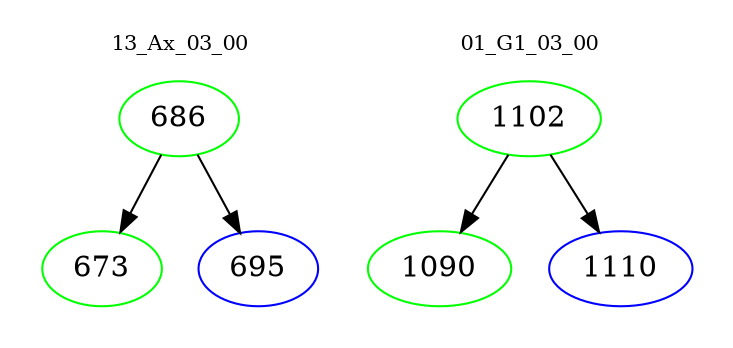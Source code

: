 digraph{
subgraph cluster_0 {
color = white
label = "13_Ax_03_00";
fontsize=10;
T0_686 [label="686", color="green"]
T0_686 -> T0_673 [color="black"]
T0_673 [label="673", color="green"]
T0_686 -> T0_695 [color="black"]
T0_695 [label="695", color="blue"]
}
subgraph cluster_1 {
color = white
label = "01_G1_03_00";
fontsize=10;
T1_1102 [label="1102", color="green"]
T1_1102 -> T1_1090 [color="black"]
T1_1090 [label="1090", color="green"]
T1_1102 -> T1_1110 [color="black"]
T1_1110 [label="1110", color="blue"]
}
}
